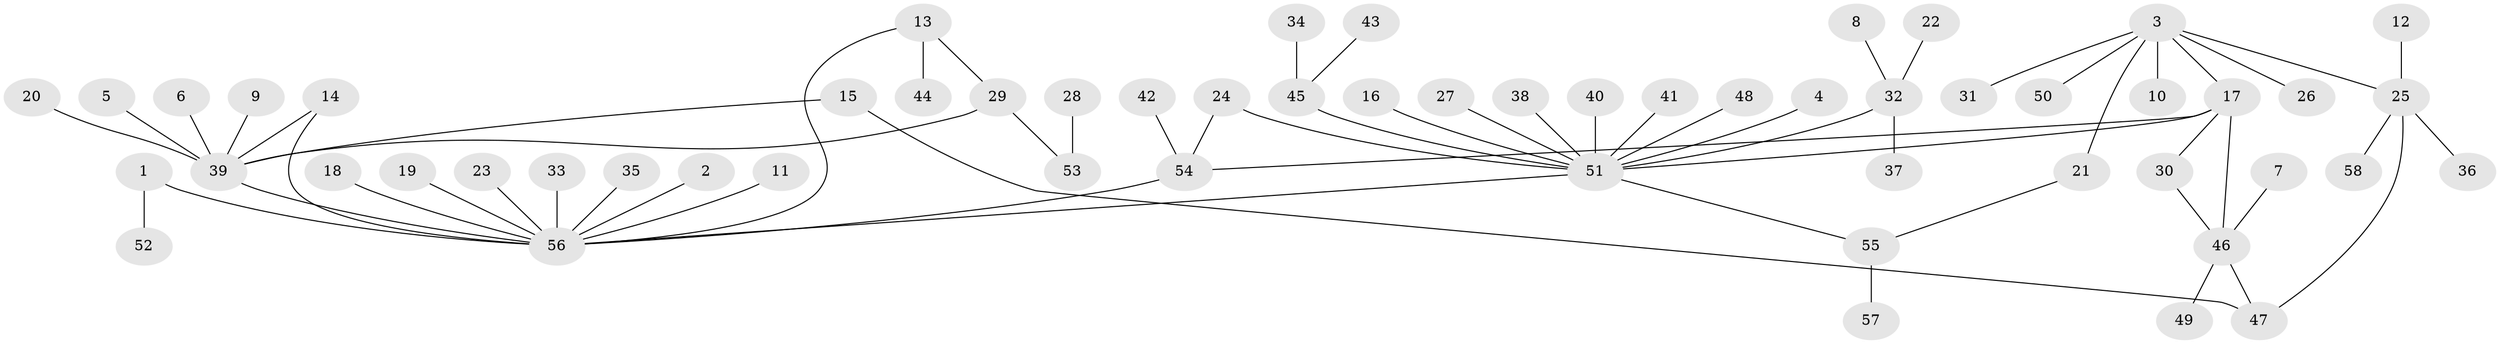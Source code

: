 // original degree distribution, {3: 0.07964601769911504, 7: 0.02654867256637168, 5: 0.05309734513274336, 12: 0.008849557522123894, 15: 0.008849557522123894, 2: 0.19469026548672566, 4: 0.02654867256637168, 9: 0.008849557522123894, 6: 0.008849557522123894, 1: 0.584070796460177}
// Generated by graph-tools (version 1.1) at 2025/26/03/09/25 03:26:05]
// undirected, 58 vertices, 65 edges
graph export_dot {
graph [start="1"]
  node [color=gray90,style=filled];
  1;
  2;
  3;
  4;
  5;
  6;
  7;
  8;
  9;
  10;
  11;
  12;
  13;
  14;
  15;
  16;
  17;
  18;
  19;
  20;
  21;
  22;
  23;
  24;
  25;
  26;
  27;
  28;
  29;
  30;
  31;
  32;
  33;
  34;
  35;
  36;
  37;
  38;
  39;
  40;
  41;
  42;
  43;
  44;
  45;
  46;
  47;
  48;
  49;
  50;
  51;
  52;
  53;
  54;
  55;
  56;
  57;
  58;
  1 -- 52 [weight=1.0];
  1 -- 56 [weight=1.0];
  2 -- 56 [weight=1.0];
  3 -- 10 [weight=1.0];
  3 -- 17 [weight=1.0];
  3 -- 21 [weight=1.0];
  3 -- 25 [weight=1.0];
  3 -- 26 [weight=1.0];
  3 -- 31 [weight=1.0];
  3 -- 50 [weight=1.0];
  4 -- 51 [weight=1.0];
  5 -- 39 [weight=1.0];
  6 -- 39 [weight=1.0];
  7 -- 46 [weight=1.0];
  8 -- 32 [weight=1.0];
  9 -- 39 [weight=1.0];
  11 -- 56 [weight=1.0];
  12 -- 25 [weight=1.0];
  13 -- 29 [weight=1.0];
  13 -- 44 [weight=1.0];
  13 -- 56 [weight=1.0];
  14 -- 39 [weight=1.0];
  14 -- 56 [weight=1.0];
  15 -- 39 [weight=1.0];
  15 -- 47 [weight=1.0];
  16 -- 51 [weight=1.0];
  17 -- 30 [weight=1.0];
  17 -- 46 [weight=1.0];
  17 -- 51 [weight=1.0];
  17 -- 54 [weight=1.0];
  18 -- 56 [weight=1.0];
  19 -- 56 [weight=1.0];
  20 -- 39 [weight=1.0];
  21 -- 55 [weight=1.0];
  22 -- 32 [weight=1.0];
  23 -- 56 [weight=1.0];
  24 -- 51 [weight=1.0];
  24 -- 54 [weight=1.0];
  25 -- 36 [weight=1.0];
  25 -- 47 [weight=1.0];
  25 -- 58 [weight=1.0];
  27 -- 51 [weight=1.0];
  28 -- 53 [weight=1.0];
  29 -- 39 [weight=1.0];
  29 -- 53 [weight=1.0];
  30 -- 46 [weight=1.0];
  32 -- 37 [weight=1.0];
  32 -- 51 [weight=1.0];
  33 -- 56 [weight=1.0];
  34 -- 45 [weight=2.0];
  35 -- 56 [weight=1.0];
  38 -- 51 [weight=1.0];
  39 -- 56 [weight=1.0];
  40 -- 51 [weight=1.0];
  41 -- 51 [weight=1.0];
  42 -- 54 [weight=1.0];
  43 -- 45 [weight=1.0];
  45 -- 51 [weight=1.0];
  46 -- 47 [weight=1.0];
  46 -- 49 [weight=1.0];
  48 -- 51 [weight=1.0];
  51 -- 55 [weight=1.0];
  51 -- 56 [weight=1.0];
  54 -- 56 [weight=1.0];
  55 -- 57 [weight=1.0];
}
